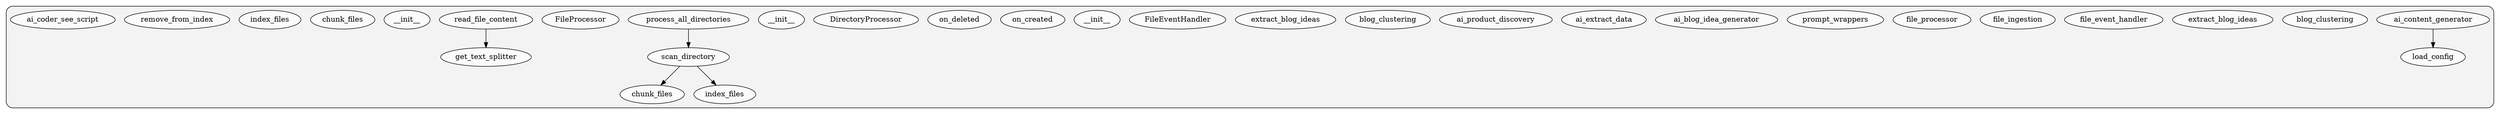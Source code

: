 digraph G {
    graph [rankdir=TB];
    subgraph cluster_G {

        graph [style="filled,rounded",fillcolor="#80808018", label=""];
        ai_content_generator [label="ai_content_generator", style="filled", fillcolor="#ffffffb2", fontcolor="#000000", group="0"];
        blog_clusterXing [label="blog_clustering", style="filled", fillcolor="#ffffffb2", fontcolor="#000000", group="1"];
        extract_blog_ideas [label="extract_blog_ideas", style="filled", fillcolor="#ffffffb2", fontcolor="#000000", group="2"];
        file_event_handler [label="file_event_handler", style="filled", fillcolor="#ffffffb2", fontcolor="#000000", group="3"];
        file_ingestion [label="file_ingestion", style="filled", fillcolor="#ffffffb2", fontcolor="#000000", group="4"];
        file_processor [label="file_processor", style="filled", fillcolor="#ffffffb2", fontcolor="#000000", group="5"];
        prompt_wrappers [label="prompt_wrappers", style="filled", fillcolor="#ffffffb2", fontcolor="#000000", group="6"];
        ai_content_generator__ai_blog_idea_generator [label="ai_blog_idea_generator", style="filled", fillcolor="#ffffffb2", fontcolor="#000000", group="0"];
        ai_content_generator__ai_extract_data [label="ai_extract_data", style="filled", fillcolor="#ffffffb2", fontcolor="#000000", group="0"];
        ai_content_generator__ai_product_discovery [label="ai_product_discovery", style="filled", fillcolor="#ffffffb2", fontcolor="#000000", group="0"];
        ai_content_generator__load_config [label="load_config", style="filled", fillcolor="#ffffffb2", fontcolor="#000000", group="0"];
        blog_clusterXing__blog_clusterXing [label="blog_clustering", style="filled", fillcolor="#ffffffb2", fontcolor="#000000", group="1"];
        extract_blog_ideas__extract_blog_ideas [label="extract_blog_ideas", style="filled", fillcolor="#ffffffb2", fontcolor="#000000", group="2"];
        file_event_handler__FileEventHandler [label="FileEventHandler", style="filled", fillcolor="#ffffffb2", fontcolor="#000000", group="3"];
        file_event_handler__FileEventHandler____init__ [label="__init__", style="filled", fillcolor="#ffffffb2", fontcolor="#000000", group="3"];
        file_event_handler__FileEventHandler__on_created [label="on_created", style="filled", fillcolor="#ffffffb2", fontcolor="#000000", group="3"];
        file_event_handler__FileEventHandler__on_deleted [label="on_deleted", style="filled", fillcolor="#ffffffb2", fontcolor="#000000", group="3"];
        file_ingestion__DirectoryProcessor [label="DirectoryProcessor", style="filled", fillcolor="#ffffffb2", fontcolor="#000000", group="4"];
        file_ingestion__DirectoryProcessor____init__ [label="__init__", style="filled", fillcolor="#ffffffb2", fontcolor="#000000", group="4"];
        file_ingestion__DirectoryProcessor__chunk_files [label="chunk_files", style="filled", fillcolor="#ffffffb2", fontcolor="#000000", group="4"];
        file_ingestion__DirectoryProcessor__index_files [label="index_files", style="filled", fillcolor="#ffffffb2", fontcolor="#000000", group="4"];
        file_ingestion__DirectoryProcessor__process_all_directories [label="process_all_directories", style="filled", fillcolor="#ffffffb2", fontcolor="#000000", group="4"];
        file_ingestion__DirectoryProcessor__scan_directory [label="scan_directory", style="filled", fillcolor="#ffffffb2", fontcolor="#000000", group="4"];
        file_processor__FileProcessor [label="FileProcessor", style="filled", fillcolor="#ffffffb2", fontcolor="#000000", group="5"];
        file_processor__get_text_splitter [label="get_text_splitter", style="filled", fillcolor="#ffffffb2", fontcolor="#000000", group="5"];
        file_processor__read_file_content [label="read_file_content", style="filled", fillcolor="#ffffffb2", fontcolor="#000000", group="5"];
        file_processor__FileProcessor____init__ [label="__init__", style="filled", fillcolor="#ffffffb2", fontcolor="#000000", group="5"];
        file_processor__FileProcessor__chunk_files [label="chunk_files", style="filled", fillcolor="#ffffffb2", fontcolor="#000000", group="5"];
        file_processor__FileProcessor__index_files [label="index_files", style="filled", fillcolor="#ffffffb2", fontcolor="#000000", group="5"];
        file_processor__FileProcessor__remove_from_index [label="remove_from_index", style="filled", fillcolor="#ffffffb2", fontcolor="#000000", group="5"];
        prompt_wrappers__ai_coder_see_script [label="ai_coder_see_script", style="filled", fillcolor="#ffffffb2", fontcolor="#000000", group="6"];
    }
        ai_content_generator -> ai_content_generator__load_config [style="solid", color="#000000"];
        file_ingestion__DirectoryProcessor__process_all_directories -> file_ingestion__DirectoryProcessor__scan_directory [style="solid", color="#000000"];
        file_ingestion__DirectoryProcessor__scan_directory -> file_ingestion__DirectoryProcessor__index_files [style="solid", color="#000000"];
        file_ingestion__DirectoryProcessor__scan_directory -> file_ingestion__DirectoryProcessor__chunk_files [style="solid", color="#000000"];
        file_processor__read_file_content -> file_processor__get_text_splitter [style="solid", color="#000000"];
    }
